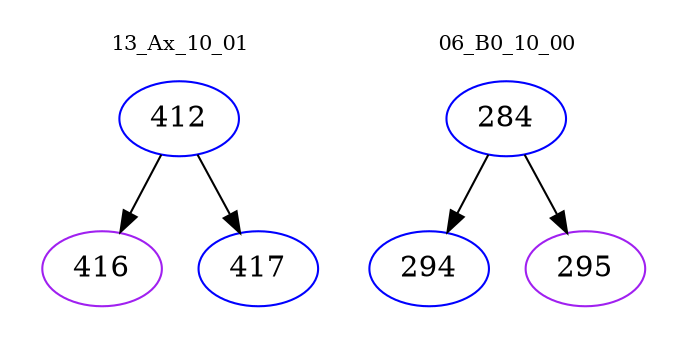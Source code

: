 digraph{
subgraph cluster_0 {
color = white
label = "13_Ax_10_01";
fontsize=10;
T0_412 [label="412", color="blue"]
T0_412 -> T0_416 [color="black"]
T0_416 [label="416", color="purple"]
T0_412 -> T0_417 [color="black"]
T0_417 [label="417", color="blue"]
}
subgraph cluster_1 {
color = white
label = "06_B0_10_00";
fontsize=10;
T1_284 [label="284", color="blue"]
T1_284 -> T1_294 [color="black"]
T1_294 [label="294", color="blue"]
T1_284 -> T1_295 [color="black"]
T1_295 [label="295", color="purple"]
}
}
